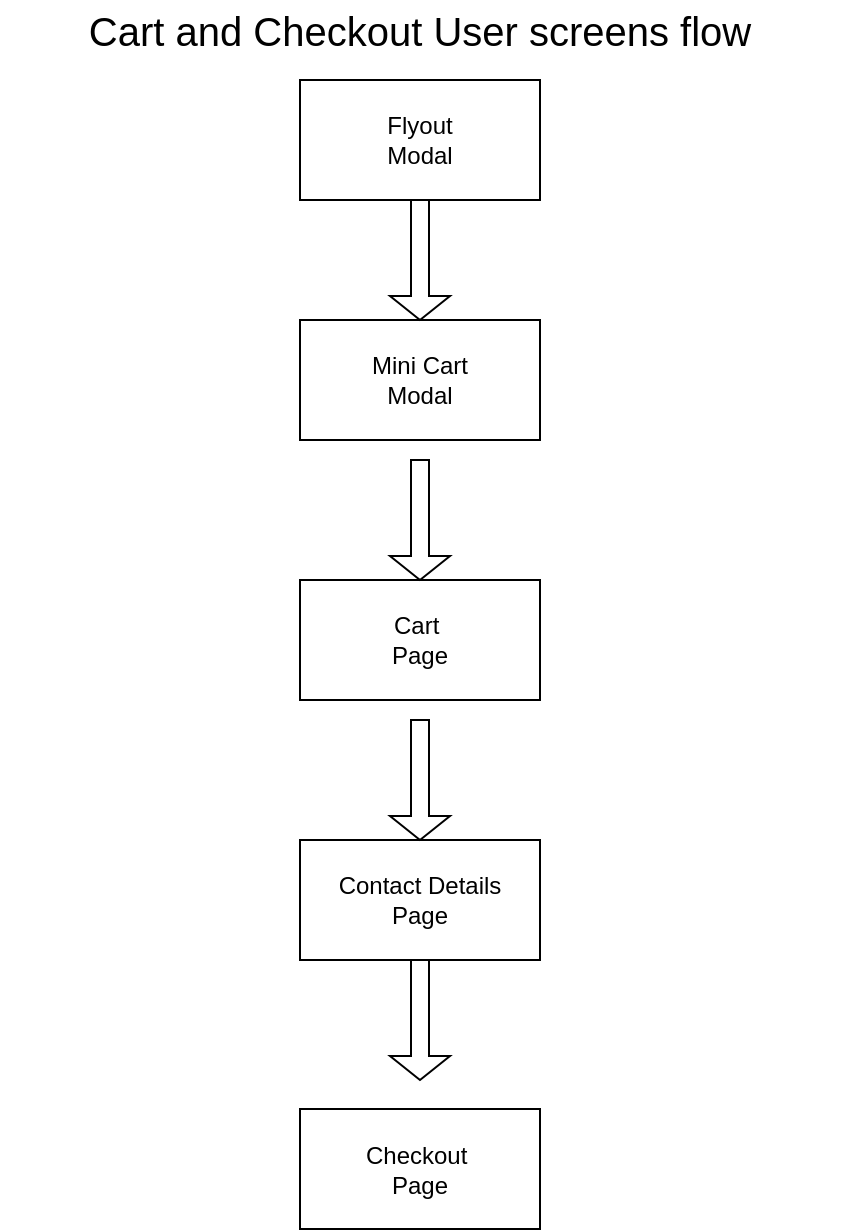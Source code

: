 <mxfile version="23.1.5" type="github">
  <diagram name="Page-1" id="d4IhMq_CG_GZfpvDpSVi">
    <mxGraphModel dx="954" dy="524" grid="1" gridSize="10" guides="1" tooltips="1" connect="1" arrows="1" fold="1" page="1" pageScale="1" pageWidth="827" pageHeight="1169" math="0" shadow="0">
      <root>
        <mxCell id="0" />
        <mxCell id="1" parent="0" />
        <mxCell id="wSQvO-TXLfBxeHZUAKMH-1" value="Flyout &lt;br&gt;Modal" style="rounded=0;whiteSpace=wrap;html=1;" vertex="1" parent="1">
          <mxGeometry x="294" y="70" width="120" height="60" as="geometry" />
        </mxCell>
        <mxCell id="wSQvO-TXLfBxeHZUAKMH-2" value="Mini Cart&lt;br&gt;Modal" style="rounded=0;whiteSpace=wrap;html=1;" vertex="1" parent="1">
          <mxGeometry x="294" y="190" width="120" height="60" as="geometry" />
        </mxCell>
        <mxCell id="wSQvO-TXLfBxeHZUAKMH-3" value="Cart&amp;nbsp;&lt;br&gt;Page" style="rounded=0;whiteSpace=wrap;html=1;" vertex="1" parent="1">
          <mxGeometry x="294" y="320" width="120" height="60" as="geometry" />
        </mxCell>
        <mxCell id="wSQvO-TXLfBxeHZUAKMH-4" value="Contact Details&lt;br&gt;Page" style="rounded=0;whiteSpace=wrap;html=1;" vertex="1" parent="1">
          <mxGeometry x="294" y="450" width="120" height="60" as="geometry" />
        </mxCell>
        <mxCell id="wSQvO-TXLfBxeHZUAKMH-5" value="Checkout&amp;nbsp;&lt;br&gt;Page" style="rounded=0;whiteSpace=wrap;html=1;" vertex="1" parent="1">
          <mxGeometry x="294" y="584.5" width="120" height="60" as="geometry" />
        </mxCell>
        <mxCell id="wSQvO-TXLfBxeHZUAKMH-7" value="" style="shape=singleArrow;direction=south;whiteSpace=wrap;html=1;" vertex="1" parent="1">
          <mxGeometry x="339" y="260" width="30" height="60" as="geometry" />
        </mxCell>
        <mxCell id="wSQvO-TXLfBxeHZUAKMH-8" value="" style="shape=singleArrow;direction=south;whiteSpace=wrap;html=1;" vertex="1" parent="1">
          <mxGeometry x="339" y="130" width="30" height="60" as="geometry" />
        </mxCell>
        <mxCell id="wSQvO-TXLfBxeHZUAKMH-9" value="" style="shape=singleArrow;direction=south;whiteSpace=wrap;html=1;" vertex="1" parent="1">
          <mxGeometry x="339" y="390" width="30" height="60" as="geometry" />
        </mxCell>
        <mxCell id="wSQvO-TXLfBxeHZUAKMH-10" value="" style="shape=singleArrow;direction=south;whiteSpace=wrap;html=1;" vertex="1" parent="1">
          <mxGeometry x="339" y="510" width="30" height="60" as="geometry" />
        </mxCell>
        <mxCell id="wSQvO-TXLfBxeHZUAKMH-12" value="&lt;font style=&quot;font-size: 20px;&quot;&gt;Cart and Checkout User screens flow&lt;/font&gt;" style="text;html=1;align=center;verticalAlign=middle;whiteSpace=wrap;rounded=0;" vertex="1" parent="1">
          <mxGeometry x="144" y="30" width="420" height="30" as="geometry" />
        </mxCell>
      </root>
    </mxGraphModel>
  </diagram>
</mxfile>

